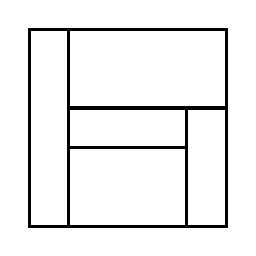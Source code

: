\begin{tikzpicture}[very thick, scale=.5]
    \draw (0,0) rectangle (1,5);
    \draw (1,3) rectangle (5,5);
    \draw (1,2) rectangle (4,3);
    \draw (1,0) rectangle (4,2);
    \draw (4,0) rectangle (5,3);
\end{tikzpicture}
